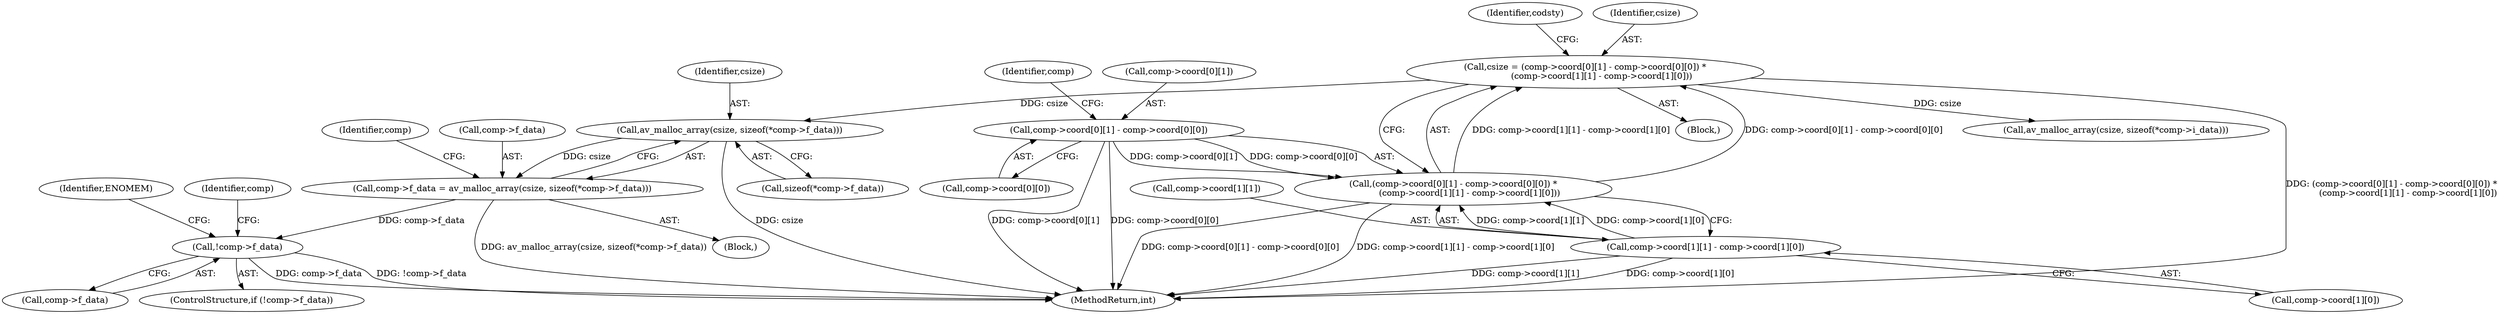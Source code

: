 digraph "0_FFmpeg_912ce9dd2080c5837285a471d750fa311e09b555_0@API" {
"1000239" [label="(Call,av_malloc_array(csize, sizeof(*comp->f_data)))"];
"1000190" [label="(Call,csize = (comp->coord[0][1] - comp->coord[0][0]) *\n            (comp->coord[1][1] - comp->coord[1][0]))"];
"1000192" [label="(Call,(comp->coord[0][1] - comp->coord[0][0]) *\n            (comp->coord[1][1] - comp->coord[1][0]))"];
"1000193" [label="(Call,comp->coord[0][1] - comp->coord[0][0])"];
"1000208" [label="(Call,comp->coord[1][1] - comp->coord[1][0])"];
"1000235" [label="(Call,comp->f_data = av_malloc_array(csize, sizeof(*comp->f_data)))"];
"1000247" [label="(Call,!comp->f_data)"];
"1000193" [label="(Call,comp->coord[0][1] - comp->coord[0][0])"];
"1000241" [label="(Call,sizeof(*comp->f_data))"];
"1000208" [label="(Call,comp->coord[1][1] - comp->coord[1][0])"];
"1000236" [label="(Call,comp->f_data)"];
"1000216" [label="(Call,comp->coord[1][0])"];
"1000282" [label="(Identifier,comp)"];
"1000239" [label="(Call,av_malloc_array(csize, sizeof(*comp->f_data)))"];
"1000201" [label="(Call,comp->coord[0][0])"];
"1000140" [label="(Block,)"];
"1000265" [label="(Call,av_malloc_array(csize, sizeof(*comp->i_data)))"];
"1000248" [label="(Call,comp->f_data)"];
"1000235" [label="(Call,comp->f_data = av_malloc_array(csize, sizeof(*comp->f_data)))"];
"1000194" [label="(Call,comp->coord[0][1])"];
"1000209" [label="(Call,comp->coord[1][1])"];
"1000212" [label="(Identifier,comp)"];
"1000253" [label="(Identifier,ENOMEM)"];
"1000249" [label="(Identifier,comp)"];
"1000226" [label="(Identifier,codsty)"];
"1000229" [label="(Block,)"];
"1000246" [label="(ControlStructure,if (!comp->f_data))"];
"1000240" [label="(Identifier,csize)"];
"1000191" [label="(Identifier,csize)"];
"1001573" [label="(MethodReturn,int)"];
"1000190" [label="(Call,csize = (comp->coord[0][1] - comp->coord[0][0]) *\n            (comp->coord[1][1] - comp->coord[1][0]))"];
"1000192" [label="(Call,(comp->coord[0][1] - comp->coord[0][0]) *\n            (comp->coord[1][1] - comp->coord[1][0]))"];
"1000247" [label="(Call,!comp->f_data)"];
"1000239" -> "1000235"  [label="AST: "];
"1000239" -> "1000241"  [label="CFG: "];
"1000240" -> "1000239"  [label="AST: "];
"1000241" -> "1000239"  [label="AST: "];
"1000235" -> "1000239"  [label="CFG: "];
"1000239" -> "1001573"  [label="DDG: csize"];
"1000239" -> "1000235"  [label="DDG: csize"];
"1000190" -> "1000239"  [label="DDG: csize"];
"1000190" -> "1000140"  [label="AST: "];
"1000190" -> "1000192"  [label="CFG: "];
"1000191" -> "1000190"  [label="AST: "];
"1000192" -> "1000190"  [label="AST: "];
"1000226" -> "1000190"  [label="CFG: "];
"1000190" -> "1001573"  [label="DDG: (comp->coord[0][1] - comp->coord[0][0]) *\n            (comp->coord[1][1] - comp->coord[1][0])"];
"1000192" -> "1000190"  [label="DDG: comp->coord[0][1] - comp->coord[0][0]"];
"1000192" -> "1000190"  [label="DDG: comp->coord[1][1] - comp->coord[1][0]"];
"1000190" -> "1000265"  [label="DDG: csize"];
"1000192" -> "1000208"  [label="CFG: "];
"1000193" -> "1000192"  [label="AST: "];
"1000208" -> "1000192"  [label="AST: "];
"1000192" -> "1001573"  [label="DDG: comp->coord[1][1] - comp->coord[1][0]"];
"1000192" -> "1001573"  [label="DDG: comp->coord[0][1] - comp->coord[0][0]"];
"1000193" -> "1000192"  [label="DDG: comp->coord[0][1]"];
"1000193" -> "1000192"  [label="DDG: comp->coord[0][0]"];
"1000208" -> "1000192"  [label="DDG: comp->coord[1][1]"];
"1000208" -> "1000192"  [label="DDG: comp->coord[1][0]"];
"1000193" -> "1000201"  [label="CFG: "];
"1000194" -> "1000193"  [label="AST: "];
"1000201" -> "1000193"  [label="AST: "];
"1000212" -> "1000193"  [label="CFG: "];
"1000193" -> "1001573"  [label="DDG: comp->coord[0][1]"];
"1000193" -> "1001573"  [label="DDG: comp->coord[0][0]"];
"1000208" -> "1000216"  [label="CFG: "];
"1000209" -> "1000208"  [label="AST: "];
"1000216" -> "1000208"  [label="AST: "];
"1000208" -> "1001573"  [label="DDG: comp->coord[1][1]"];
"1000208" -> "1001573"  [label="DDG: comp->coord[1][0]"];
"1000235" -> "1000229"  [label="AST: "];
"1000236" -> "1000235"  [label="AST: "];
"1000249" -> "1000235"  [label="CFG: "];
"1000235" -> "1001573"  [label="DDG: av_malloc_array(csize, sizeof(*comp->f_data))"];
"1000235" -> "1000247"  [label="DDG: comp->f_data"];
"1000247" -> "1000246"  [label="AST: "];
"1000247" -> "1000248"  [label="CFG: "];
"1000248" -> "1000247"  [label="AST: "];
"1000253" -> "1000247"  [label="CFG: "];
"1000282" -> "1000247"  [label="CFG: "];
"1000247" -> "1001573"  [label="DDG: comp->f_data"];
"1000247" -> "1001573"  [label="DDG: !comp->f_data"];
}
